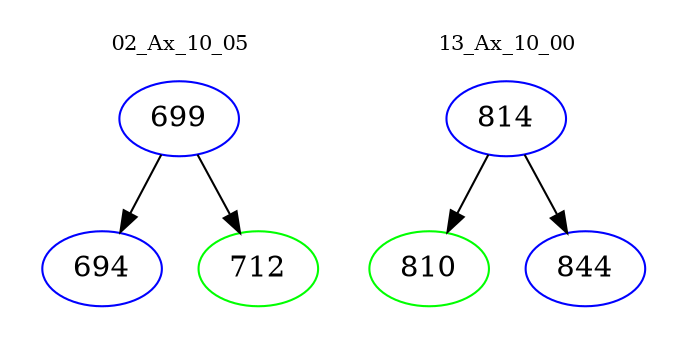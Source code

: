 digraph{
subgraph cluster_0 {
color = white
label = "02_Ax_10_05";
fontsize=10;
T0_699 [label="699", color="blue"]
T0_699 -> T0_694 [color="black"]
T0_694 [label="694", color="blue"]
T0_699 -> T0_712 [color="black"]
T0_712 [label="712", color="green"]
}
subgraph cluster_1 {
color = white
label = "13_Ax_10_00";
fontsize=10;
T1_814 [label="814", color="blue"]
T1_814 -> T1_810 [color="black"]
T1_810 [label="810", color="green"]
T1_814 -> T1_844 [color="black"]
T1_844 [label="844", color="blue"]
}
}
